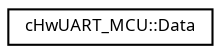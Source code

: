 digraph "Graphical Class Hierarchy"
{
  edge [fontname="Sans",fontsize="8",labelfontname="Sans",labelfontsize="8"];
  node [fontname="Sans",fontsize="8",shape=record];
  rankdir="LR";
  Node1 [label="cHwUART_MCU::Data",height=0.2,width=0.4,color="black", fillcolor="white", style="filled",URL="$classc_hw_u_a_r_t___m_c_u_1_1_data.html"];
}
